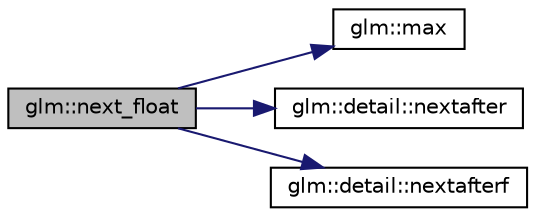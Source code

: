digraph "glm::next_float"
{
 // LATEX_PDF_SIZE
  edge [fontname="Helvetica",fontsize="10",labelfontname="Helvetica",labelfontsize="10"];
  node [fontname="Helvetica",fontsize="10",shape=record];
  rankdir="LR";
  Node1 [label="glm::next_float",height=0.2,width=0.4,color="black", fillcolor="grey75", style="filled", fontcolor="black",tooltip=" "];
  Node1 -> Node2 [color="midnightblue",fontsize="10",style="solid",fontname="Helvetica"];
  Node2 [label="glm::max",height=0.2,width=0.4,color="black", fillcolor="white", style="filled",URL="$group__core__func__common.html#ga98caa7f95a94c86a86ebce893a45326c",tooltip=" "];
  Node1 -> Node3 [color="midnightblue",fontsize="10",style="solid",fontname="Helvetica"];
  Node3 [label="glm::detail::nextafter",height=0.2,width=0.4,color="black", fillcolor="white", style="filled",URL="$namespaceglm_1_1detail.html#a3c14f8400407e8b4cff5be12ceef2c1e",tooltip=" "];
  Node1 -> Node4 [color="midnightblue",fontsize="10",style="solid",fontname="Helvetica"];
  Node4 [label="glm::detail::nextafterf",height=0.2,width=0.4,color="black", fillcolor="white", style="filled",URL="$namespaceglm_1_1detail.html#ab0eb795c482130b1d6c83470bdb031e6",tooltip=" "];
}
